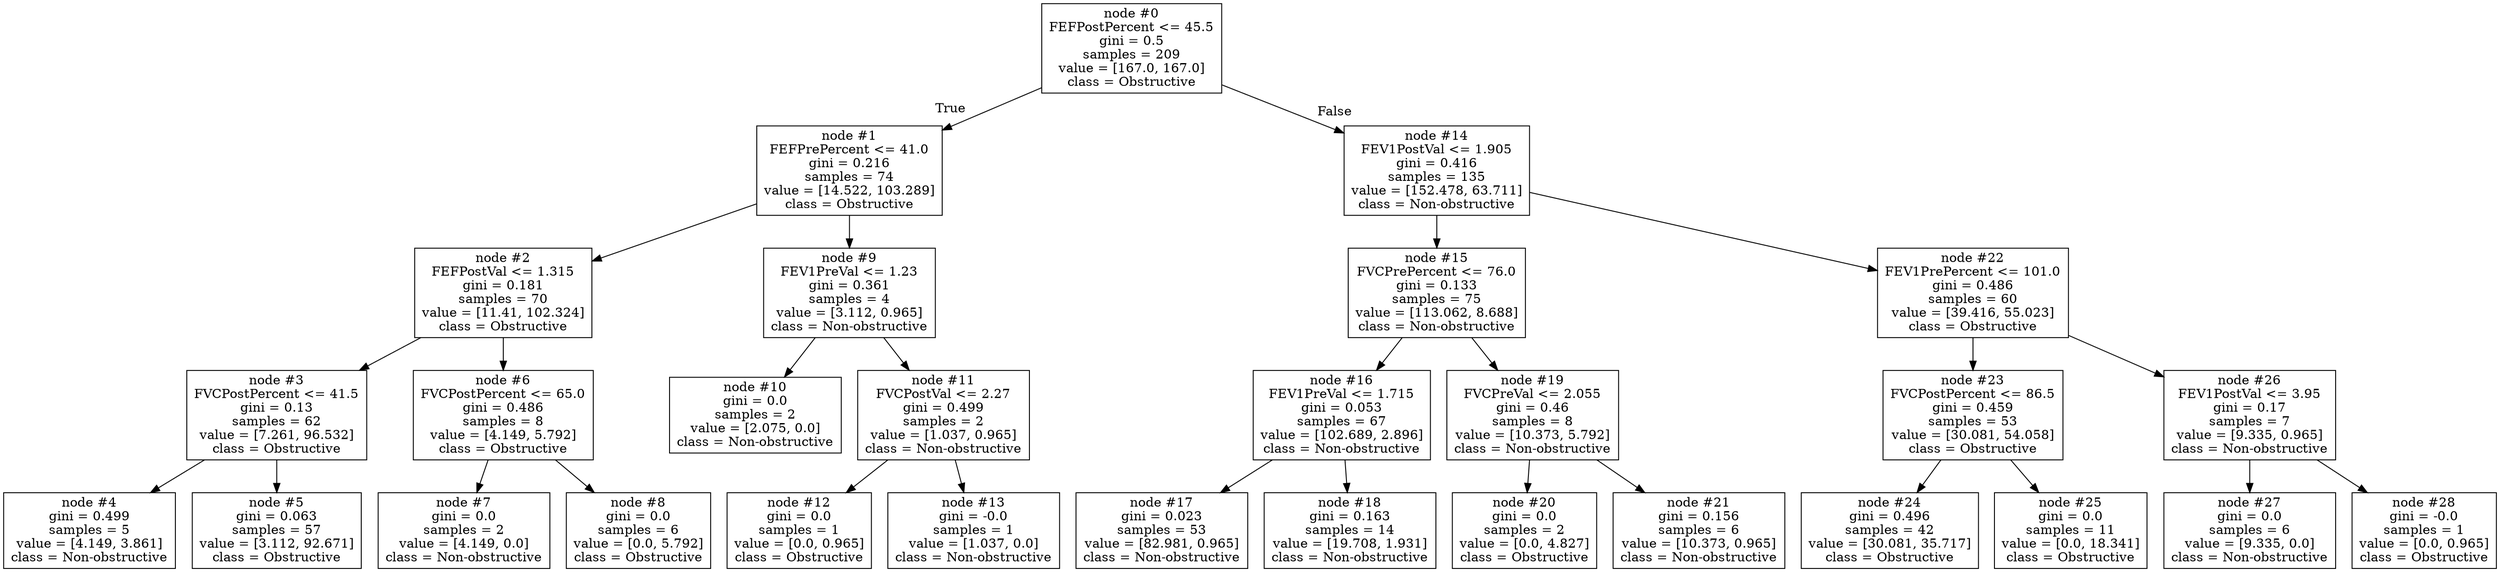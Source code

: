 digraph Tree {
node [shape=box] ;
0 [label="node #0\nFEFPostPercent <= 45.5\ngini = 0.5\nsamples = 209\nvalue = [167.0, 167.0]\nclass = Obstructive"] ;
1 [label="node #1\nFEFPrePercent <= 41.0\ngini = 0.216\nsamples = 74\nvalue = [14.522, 103.289]\nclass = Obstructive"] ;
0 -> 1 [labeldistance=2.5, labelangle=45, headlabel="True"] ;
2 [label="node #2\nFEFPostVal <= 1.315\ngini = 0.181\nsamples = 70\nvalue = [11.41, 102.324]\nclass = Obstructive"] ;
1 -> 2 ;
3 [label="node #3\nFVCPostPercent <= 41.5\ngini = 0.13\nsamples = 62\nvalue = [7.261, 96.532]\nclass = Obstructive"] ;
2 -> 3 ;
4 [label="node #4\ngini = 0.499\nsamples = 5\nvalue = [4.149, 3.861]\nclass = Non-obstructive"] ;
3 -> 4 ;
5 [label="node #5\ngini = 0.063\nsamples = 57\nvalue = [3.112, 92.671]\nclass = Obstructive"] ;
3 -> 5 ;
6 [label="node #6\nFVCPostPercent <= 65.0\ngini = 0.486\nsamples = 8\nvalue = [4.149, 5.792]\nclass = Obstructive"] ;
2 -> 6 ;
7 [label="node #7\ngini = 0.0\nsamples = 2\nvalue = [4.149, 0.0]\nclass = Non-obstructive"] ;
6 -> 7 ;
8 [label="node #8\ngini = 0.0\nsamples = 6\nvalue = [0.0, 5.792]\nclass = Obstructive"] ;
6 -> 8 ;
9 [label="node #9\nFEV1PreVal <= 1.23\ngini = 0.361\nsamples = 4\nvalue = [3.112, 0.965]\nclass = Non-obstructive"] ;
1 -> 9 ;
10 [label="node #10\ngini = 0.0\nsamples = 2\nvalue = [2.075, 0.0]\nclass = Non-obstructive"] ;
9 -> 10 ;
11 [label="node #11\nFVCPostVal <= 2.27\ngini = 0.499\nsamples = 2\nvalue = [1.037, 0.965]\nclass = Non-obstructive"] ;
9 -> 11 ;
12 [label="node #12\ngini = 0.0\nsamples = 1\nvalue = [0.0, 0.965]\nclass = Obstructive"] ;
11 -> 12 ;
13 [label="node #13\ngini = -0.0\nsamples = 1\nvalue = [1.037, 0.0]\nclass = Non-obstructive"] ;
11 -> 13 ;
14 [label="node #14\nFEV1PostVal <= 1.905\ngini = 0.416\nsamples = 135\nvalue = [152.478, 63.711]\nclass = Non-obstructive"] ;
0 -> 14 [labeldistance=2.5, labelangle=-45, headlabel="False"] ;
15 [label="node #15\nFVCPrePercent <= 76.0\ngini = 0.133\nsamples = 75\nvalue = [113.062, 8.688]\nclass = Non-obstructive"] ;
14 -> 15 ;
16 [label="node #16\nFEV1PreVal <= 1.715\ngini = 0.053\nsamples = 67\nvalue = [102.689, 2.896]\nclass = Non-obstructive"] ;
15 -> 16 ;
17 [label="node #17\ngini = 0.023\nsamples = 53\nvalue = [82.981, 0.965]\nclass = Non-obstructive"] ;
16 -> 17 ;
18 [label="node #18\ngini = 0.163\nsamples = 14\nvalue = [19.708, 1.931]\nclass = Non-obstructive"] ;
16 -> 18 ;
19 [label="node #19\nFVCPreVal <= 2.055\ngini = 0.46\nsamples = 8\nvalue = [10.373, 5.792]\nclass = Non-obstructive"] ;
15 -> 19 ;
20 [label="node #20\ngini = 0.0\nsamples = 2\nvalue = [0.0, 4.827]\nclass = Obstructive"] ;
19 -> 20 ;
21 [label="node #21\ngini = 0.156\nsamples = 6\nvalue = [10.373, 0.965]\nclass = Non-obstructive"] ;
19 -> 21 ;
22 [label="node #22\nFEV1PrePercent <= 101.0\ngini = 0.486\nsamples = 60\nvalue = [39.416, 55.023]\nclass = Obstructive"] ;
14 -> 22 ;
23 [label="node #23\nFVCPostPercent <= 86.5\ngini = 0.459\nsamples = 53\nvalue = [30.081, 54.058]\nclass = Obstructive"] ;
22 -> 23 ;
24 [label="node #24\ngini = 0.496\nsamples = 42\nvalue = [30.081, 35.717]\nclass = Obstructive"] ;
23 -> 24 ;
25 [label="node #25\ngini = 0.0\nsamples = 11\nvalue = [0.0, 18.341]\nclass = Obstructive"] ;
23 -> 25 ;
26 [label="node #26\nFEV1PostVal <= 3.95\ngini = 0.17\nsamples = 7\nvalue = [9.335, 0.965]\nclass = Non-obstructive"] ;
22 -> 26 ;
27 [label="node #27\ngini = 0.0\nsamples = 6\nvalue = [9.335, 0.0]\nclass = Non-obstructive"] ;
26 -> 27 ;
28 [label="node #28\ngini = -0.0\nsamples = 1\nvalue = [0.0, 0.965]\nclass = Obstructive"] ;
26 -> 28 ;
}